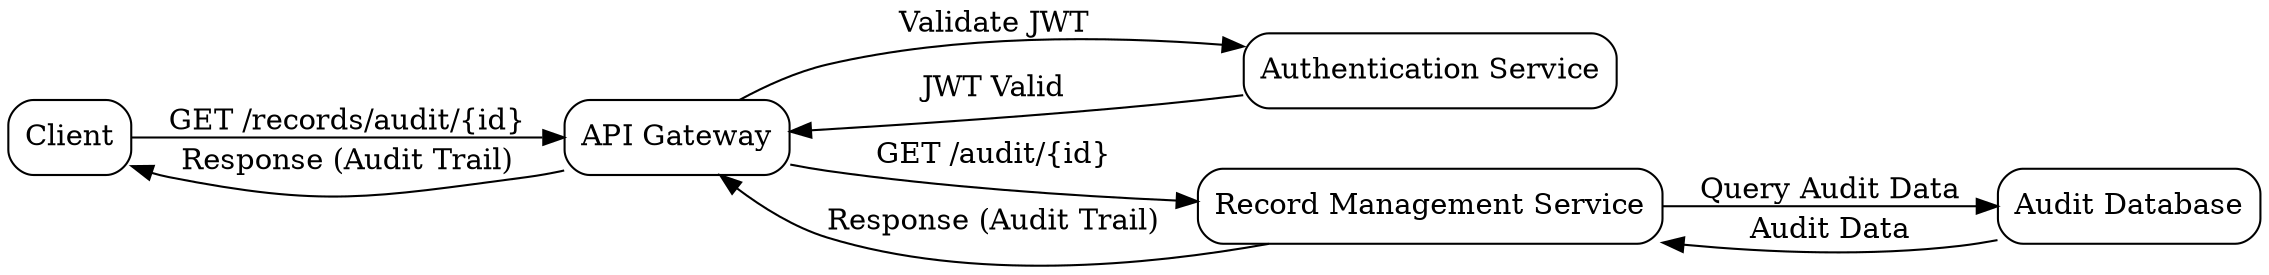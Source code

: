 digraph GetRecordAuditTrail {
    rankdir=LR;
    node [shape=box, style=rounded];

    client [label="Client"];
    api_gateway [label="API Gateway"];
    auth_service [label="Authentication Service"];
    record_service [label="Record Management Service"];
    audit_db [label="Audit Database"];

    client -> api_gateway [label="GET /records/audit/{id}"];
    api_gateway -> auth_service [label="Validate JWT"];
    auth_service -> api_gateway [label="JWT Valid"];
    api_gateway -> record_service [label="GET /audit/{id}"];
    record_service -> audit_db [label="Query Audit Data"];
    audit_db -> record_service [label="Audit Data"];
    record_service -> api_gateway [label="Response (Audit Trail)"];
    api_gateway -> client [label="Response (Audit Trail)"];
}
